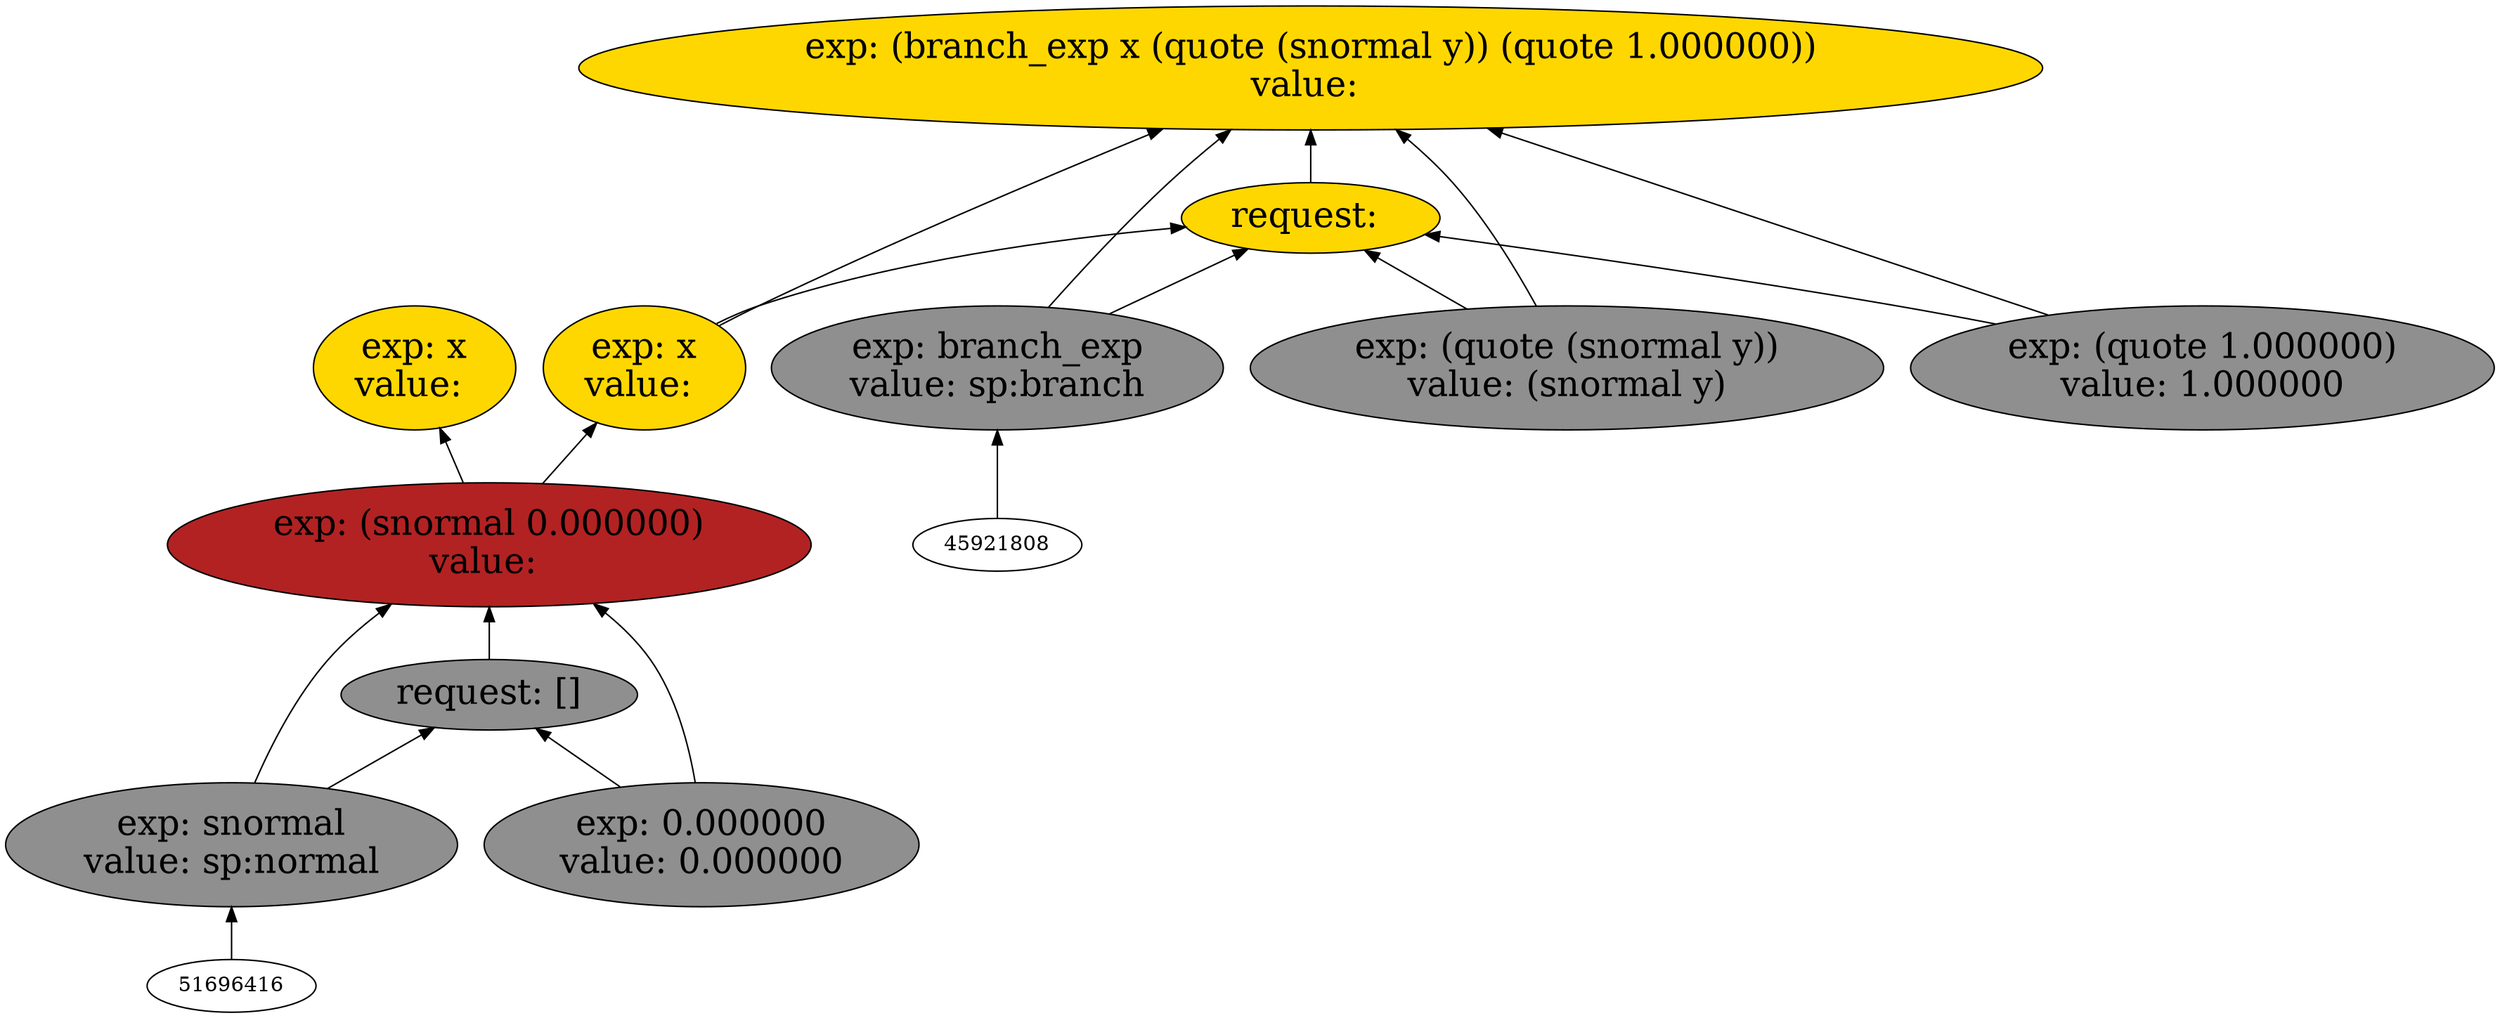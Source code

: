 digraph {
rankdir=BT
fontsize=24
subgraph clster1 {
label="Venture Families"
subgraph clster2 {
label="1"
"51894320"["fillcolor"="firebrick" "fontsize"="24" "label"="exp: (snormal 0.000000)\nvalue: " "shape"="ellipse" "style"="filled" ]
"53886816"["fillcolor"="grey56" "fontsize"="24" "label"="request: []" "shape"="ellipse" "style"="filled" ]
"52750464"["fillcolor"="grey56" "fontsize"="24" "label"="exp: snormal\nvalue: sp:normal" "shape"="ellipse" "style"="filled" ]
"52788208"["fillcolor"="grey56" "fontsize"="24" "label"="exp: 0.000000\nvalue: 0.000000" "shape"="ellipse" "style"="filled" ]
}

subgraph clster3 {
label="2"
"53204112"["fillcolor"="gold" "fontsize"="24" "label"="exp: x\nvalue: " "shape"="ellipse" "style"="filled" ]
}

subgraph clster4 {
label="3"
"53525392"["fillcolor"="gold" "fontsize"="24" "label"="exp: (branch_exp x (quote (snormal y)) (quote 1.000000))\nvalue: " "shape"="ellipse" "style"="filled" ]
"53463872"["fillcolor"="gold" "fontsize"="24" "label"="request: " "shape"="ellipse" "style"="filled" ]
"52077520"["fillcolor"="grey56" "fontsize"="24" "label"="exp: branch_exp\nvalue: sp:branch" "shape"="ellipse" "style"="filled" ]
"53239056"["fillcolor"="gold" "fontsize"="24" "label"="exp: x\nvalue: " "shape"="ellipse" "style"="filled" ]
"51776016"["fillcolor"="grey56" "fontsize"="24" "label"="exp: (quote (snormal y))\nvalue: (snormal y)" "shape"="ellipse" "style"="filled" ]
"52070304"["fillcolor"="grey56" "fontsize"="24" "label"="exp: (quote 1.000000)\nvalue: 1.000000" "shape"="ellipse" "style"="filled" ]
}

}

"52750464" -> "51894320"["arrowhead"="normal" "color"="black" "constraint"="true" "style"="solid" ]
"52750464" -> "53886816"["arrowhead"="normal" "color"="black" "constraint"="true" "style"="solid" ]
"51696416" -> "52750464"["arrowhead"="normal" "color"="black" "constraint"="true" "style"="solid" ]
"52788208" -> "51894320"["arrowhead"="normal" "color"="black" "constraint"="true" "style"="solid" ]
"52788208" -> "53886816"["arrowhead"="normal" "color"="black" "constraint"="true" "style"="solid" ]
"53886816" -> "51894320"["arrowhead"="normal" "color"="black" "constraint"="true" "style"="solid" ]
"51894320" -> "53204112"["arrowhead"="normal" "color"="black" "constraint"="true" "style"="solid" ]
"52077520" -> "53525392"["arrowhead"="normal" "color"="black" "constraint"="true" "style"="solid" ]
"52077520" -> "53463872"["arrowhead"="normal" "color"="black" "constraint"="true" "style"="solid" ]
"45921808" -> "52077520"["arrowhead"="normal" "color"="black" "constraint"="true" "style"="solid" ]
"53239056" -> "53525392"["arrowhead"="normal" "color"="black" "constraint"="true" "style"="solid" ]
"53239056" -> "53463872"["arrowhead"="normal" "color"="black" "constraint"="true" "style"="solid" ]
"51894320" -> "53239056"["arrowhead"="normal" "color"="black" "constraint"="true" "style"="solid" ]
"51776016" -> "53525392"["arrowhead"="normal" "color"="black" "constraint"="true" "style"="solid" ]
"51776016" -> "53463872"["arrowhead"="normal" "color"="black" "constraint"="true" "style"="solid" ]
"52070304" -> "53525392"["arrowhead"="normal" "color"="black" "constraint"="true" "style"="solid" ]
"52070304" -> "53463872"["arrowhead"="normal" "color"="black" "constraint"="true" "style"="solid" ]
"53463872" -> "53525392"["arrowhead"="normal" "color"="black" "constraint"="true" "style"="solid" ]

}